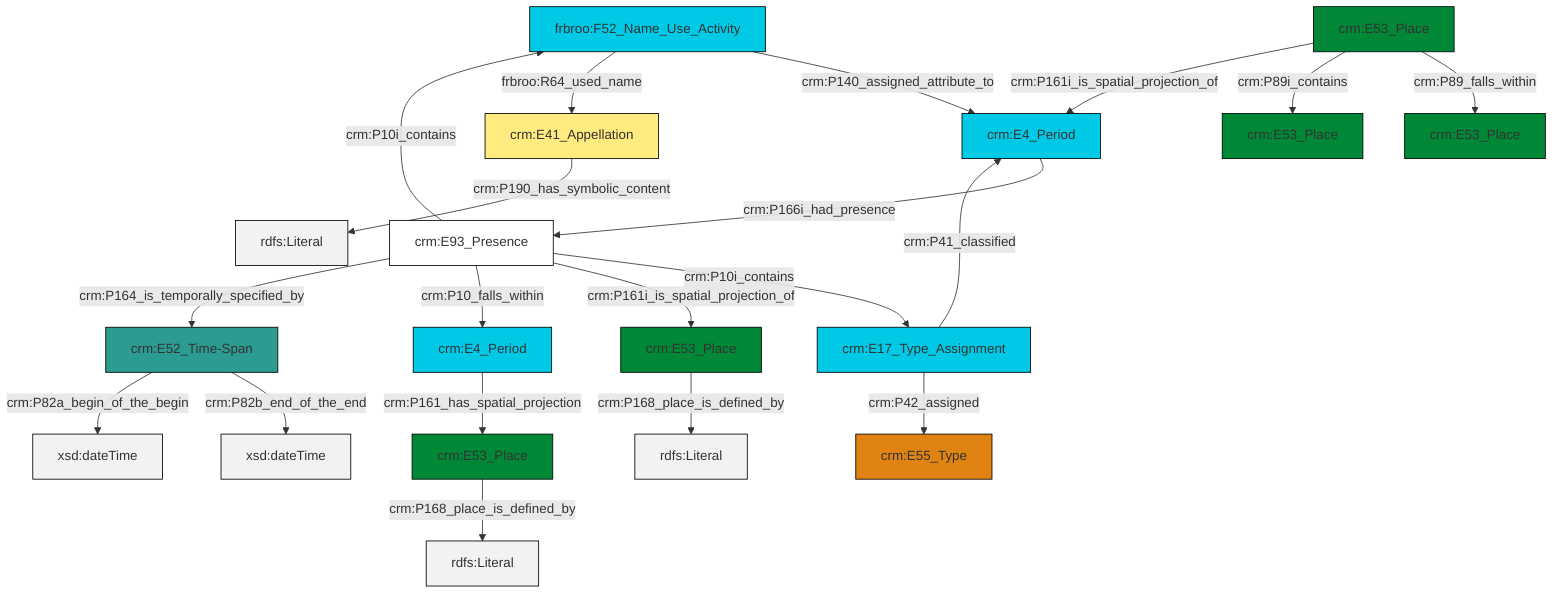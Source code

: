 graph TD
classDef Literal fill:#f2f2f2,stroke:#000000;
classDef CRM_Entity fill:#FFFFFF,stroke:#000000;
classDef Temporal_Entity fill:#00C9E6, stroke:#000000;
classDef Type fill:#E18312, stroke:#000000;
classDef Time-Span fill:#2C9C91, stroke:#000000;
classDef Appellation fill:#FFEB7F, stroke:#000000;
classDef Place fill:#008836, stroke:#000000;
classDef Persistent_Item fill:#B266B2, stroke:#000000;
classDef Conceptual_Object fill:#FFD700, stroke:#000000;
classDef Physical_Thing fill:#D2B48C, stroke:#000000;
classDef Actor fill:#f58aad, stroke:#000000;
classDef PC_Classes fill:#4ce600, stroke:#000000;
classDef Multi fill:#cccccc,stroke:#000000;

0["crm:E53_Place"]:::Place -->|crm:P168_place_is_defined_by| 1[rdfs:Literal]:::Literal
2["crm:E52_Time-Span"]:::Time-Span -->|crm:P82b_end_of_the_end| 3[xsd:dateTime]:::Literal
7["crm:E53_Place"]:::Place -->|crm:P168_place_is_defined_by| 8[rdfs:Literal]:::Literal
9["crm:E93_Presence"]:::CRM_Entity -->|crm:P10i_contains| 11["crm:E17_Type_Assignment"]:::Temporal_Entity
9["crm:E93_Presence"]:::CRM_Entity -->|crm:P10i_contains| 4["frbroo:F52_Name_Use_Activity"]:::Temporal_Entity
4["frbroo:F52_Name_Use_Activity"]:::Temporal_Entity -->|crm:P140_assigned_attribute_to| 14["crm:E4_Period"]:::Temporal_Entity
15["crm:E53_Place"]:::Place -->|crm:P89_falls_within| 16["crm:E53_Place"]:::Place
11["crm:E17_Type_Assignment"]:::Temporal_Entity -->|crm:P42_assigned| 17["crm:E55_Type"]:::Type
9["crm:E93_Presence"]:::CRM_Entity -->|crm:P161i_is_spatial_projection_of| 7["crm:E53_Place"]:::Place
15["crm:E53_Place"]:::Place -->|crm:P89i_contains| 19["crm:E53_Place"]:::Place
4["frbroo:F52_Name_Use_Activity"]:::Temporal_Entity -->|frbroo:R64_used_name| 12["crm:E41_Appellation"]:::Appellation
12["crm:E41_Appellation"]:::Appellation -->|crm:P190_has_symbolic_content| 23[rdfs:Literal]:::Literal
9["crm:E93_Presence"]:::CRM_Entity -->|crm:P10_falls_within| 25["crm:E4_Period"]:::Temporal_Entity
25["crm:E4_Period"]:::Temporal_Entity -->|crm:P161_has_spatial_projection| 0["crm:E53_Place"]:::Place
14["crm:E4_Period"]:::Temporal_Entity -->|crm:P166i_had_presence| 9["crm:E93_Presence"]:::CRM_Entity
15["crm:E53_Place"]:::Place -->|crm:P161i_is_spatial_projection_of| 14["crm:E4_Period"]:::Temporal_Entity
9["crm:E93_Presence"]:::CRM_Entity -->|crm:P164_is_temporally_specified_by| 2["crm:E52_Time-Span"]:::Time-Span
11["crm:E17_Type_Assignment"]:::Temporal_Entity -->|crm:P41_classified| 14["crm:E4_Period"]:::Temporal_Entity
2["crm:E52_Time-Span"]:::Time-Span -->|crm:P82a_begin_of_the_begin| 30[xsd:dateTime]:::Literal